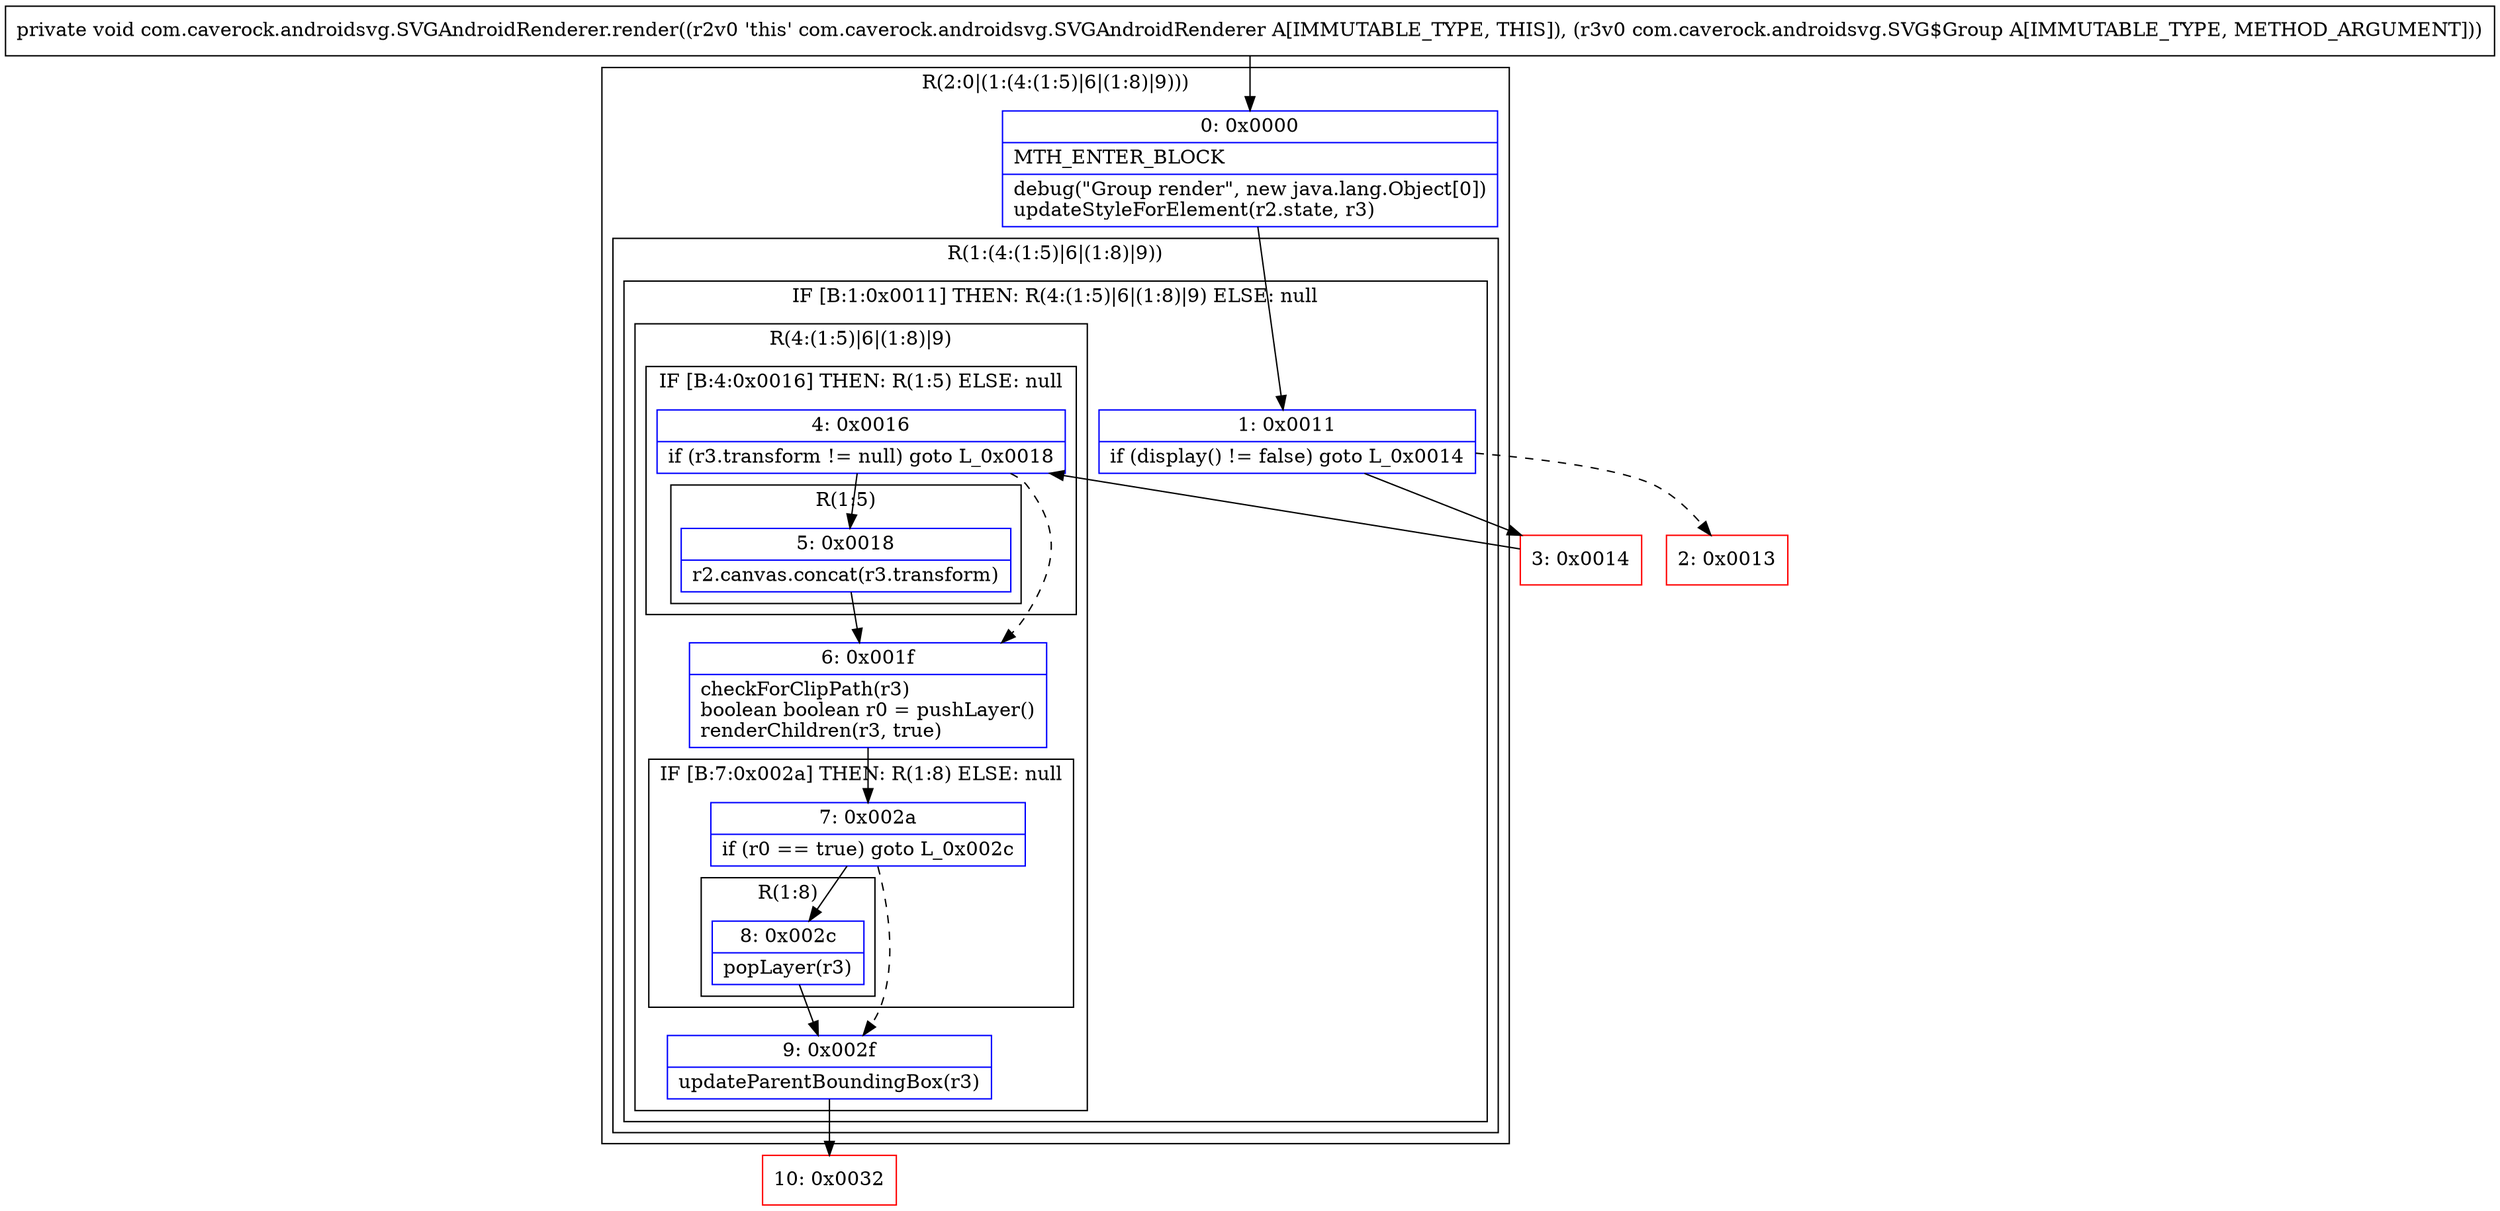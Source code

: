 digraph "CFG forcom.caverock.androidsvg.SVGAndroidRenderer.render(Lcom\/caverock\/androidsvg\/SVG$Group;)V" {
subgraph cluster_Region_2057514271 {
label = "R(2:0|(1:(4:(1:5)|6|(1:8)|9)))";
node [shape=record,color=blue];
Node_0 [shape=record,label="{0\:\ 0x0000|MTH_ENTER_BLOCK\l|debug(\"Group render\", new java.lang.Object[0])\lupdateStyleForElement(r2.state, r3)\l}"];
subgraph cluster_Region_302486200 {
label = "R(1:(4:(1:5)|6|(1:8)|9))";
node [shape=record,color=blue];
subgraph cluster_IfRegion_1448630247 {
label = "IF [B:1:0x0011] THEN: R(4:(1:5)|6|(1:8)|9) ELSE: null";
node [shape=record,color=blue];
Node_1 [shape=record,label="{1\:\ 0x0011|if (display() != false) goto L_0x0014\l}"];
subgraph cluster_Region_1443759815 {
label = "R(4:(1:5)|6|(1:8)|9)";
node [shape=record,color=blue];
subgraph cluster_IfRegion_1809759538 {
label = "IF [B:4:0x0016] THEN: R(1:5) ELSE: null";
node [shape=record,color=blue];
Node_4 [shape=record,label="{4\:\ 0x0016|if (r3.transform != null) goto L_0x0018\l}"];
subgraph cluster_Region_150384259 {
label = "R(1:5)";
node [shape=record,color=blue];
Node_5 [shape=record,label="{5\:\ 0x0018|r2.canvas.concat(r3.transform)\l}"];
}
}
Node_6 [shape=record,label="{6\:\ 0x001f|checkForClipPath(r3)\lboolean boolean r0 = pushLayer()\lrenderChildren(r3, true)\l}"];
subgraph cluster_IfRegion_143858991 {
label = "IF [B:7:0x002a] THEN: R(1:8) ELSE: null";
node [shape=record,color=blue];
Node_7 [shape=record,label="{7\:\ 0x002a|if (r0 == true) goto L_0x002c\l}"];
subgraph cluster_Region_642416503 {
label = "R(1:8)";
node [shape=record,color=blue];
Node_8 [shape=record,label="{8\:\ 0x002c|popLayer(r3)\l}"];
}
}
Node_9 [shape=record,label="{9\:\ 0x002f|updateParentBoundingBox(r3)\l}"];
}
}
}
}
Node_2 [shape=record,color=red,label="{2\:\ 0x0013}"];
Node_3 [shape=record,color=red,label="{3\:\ 0x0014}"];
Node_10 [shape=record,color=red,label="{10\:\ 0x0032}"];
MethodNode[shape=record,label="{private void com.caverock.androidsvg.SVGAndroidRenderer.render((r2v0 'this' com.caverock.androidsvg.SVGAndroidRenderer A[IMMUTABLE_TYPE, THIS]), (r3v0 com.caverock.androidsvg.SVG$Group A[IMMUTABLE_TYPE, METHOD_ARGUMENT])) }"];
MethodNode -> Node_0;
Node_0 -> Node_1;
Node_1 -> Node_2[style=dashed];
Node_1 -> Node_3;
Node_4 -> Node_5;
Node_4 -> Node_6[style=dashed];
Node_5 -> Node_6;
Node_6 -> Node_7;
Node_7 -> Node_8;
Node_7 -> Node_9[style=dashed];
Node_8 -> Node_9;
Node_9 -> Node_10;
Node_3 -> Node_4;
}

